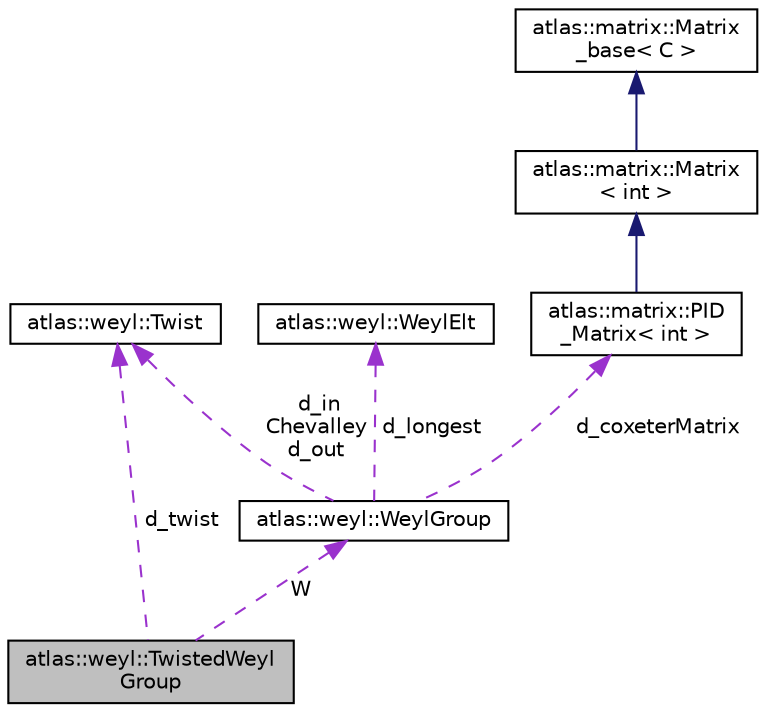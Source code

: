 digraph "atlas::weyl::TwistedWeylGroup"
{
  edge [fontname="Helvetica",fontsize="10",labelfontname="Helvetica",labelfontsize="10"];
  node [fontname="Helvetica",fontsize="10",shape=record];
  Node1 [label="atlas::weyl::TwistedWeyl\lGroup",height=0.2,width=0.4,color="black", fillcolor="grey75", style="filled", fontcolor="black"];
  Node2 -> Node1 [dir="back",color="darkorchid3",fontsize="10",style="dashed",label=" d_twist" ,fontname="Helvetica"];
  Node2 [label="atlas::weyl::Twist",height=0.2,width=0.4,color="black", fillcolor="white", style="filled",URL="$classatlas_1_1weyl_1_1Twist.html",tooltip="A mapping between one interpretation of Generators and another. "];
  Node3 -> Node1 [dir="back",color="darkorchid3",fontsize="10",style="dashed",label=" W" ,fontname="Helvetica"];
  Node3 [label="atlas::weyl::WeylGroup",height=0.2,width=0.4,color="black", fillcolor="white", style="filled",URL="$classatlas_1_1weyl_1_1WeylGroup.html",tooltip="Represents a Weyl group for the purpose of manipulating its elements. "];
  Node4 -> Node3 [dir="back",color="darkorchid3",fontsize="10",style="dashed",label=" d_longest" ,fontname="Helvetica"];
  Node4 [label="atlas::weyl::WeylElt",height=0.2,width=0.4,color="black", fillcolor="white", style="filled",URL="$classatlas_1_1weyl_1_1WeylElt.html",tooltip="Element of a Weyl group. "];
  Node2 -> Node3 [dir="back",color="darkorchid3",fontsize="10",style="dashed",label=" d_in\nChevalley\nd_out" ,fontname="Helvetica"];
  Node5 -> Node3 [dir="back",color="darkorchid3",fontsize="10",style="dashed",label=" d_coxeterMatrix" ,fontname="Helvetica"];
  Node5 [label="atlas::matrix::PID\l_Matrix\< int \>",height=0.2,width=0.4,color="black", fillcolor="white", style="filled",URL="$classatlas_1_1matrix_1_1PID__Matrix.html"];
  Node6 -> Node5 [dir="back",color="midnightblue",fontsize="10",style="solid",fontname="Helvetica"];
  Node6 [label="atlas::matrix::Matrix\l\< int \>",height=0.2,width=0.4,color="black", fillcolor="white", style="filled",URL="$classatlas_1_1matrix_1_1Matrix.html"];
  Node7 -> Node6 [dir="back",color="midnightblue",fontsize="10",style="solid",fontname="Helvetica"];
  Node7 [label="atlas::matrix::Matrix\l_base\< C \>",height=0.2,width=0.4,color="black", fillcolor="white", style="filled",URL="$classatlas_1_1matrix_1_1Matrix__base.html"];
}
